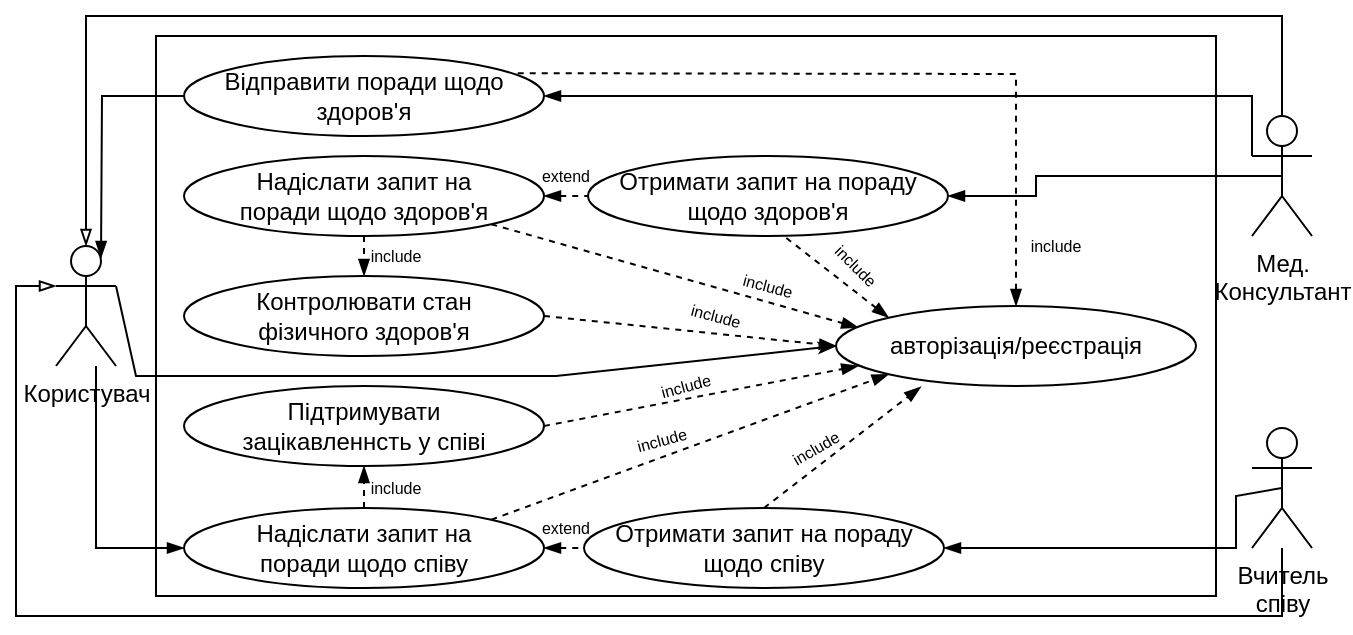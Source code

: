 <mxfile version="13.9.9" type="device"><diagram id="C5RBs43oDa-KdzZeNtuy" name="Page-1"><mxGraphModel dx="1024" dy="592" grid="1" gridSize="10" guides="1" tooltips="1" connect="1" arrows="1" fold="1" page="1" pageScale="1" pageWidth="827" pageHeight="1169" math="0" shadow="0"><root><mxCell id="WIyWlLk6GJQsqaUBKTNV-0"/><mxCell id="WIyWlLk6GJQsqaUBKTNV-1" parent="WIyWlLk6GJQsqaUBKTNV-0"/><mxCell id="383gzaSXwhzBvP8eZe2t-30" value="" style="rounded=0;whiteSpace=wrap;html=1;fillColor=none;fontSize=8;" parent="WIyWlLk6GJQsqaUBKTNV-1" vertex="1"><mxGeometry x="200" y="180" width="530" height="280" as="geometry"/></mxCell><mxCell id="zkfFHV4jXpPFQw0GAbJ--26" value="" style="endArrow=blockThin;shadow=0;strokeWidth=1;rounded=0;endFill=1;elbow=vertical;entryX=1;entryY=0.5;entryDx=0;entryDy=0;exitX=0;exitY=0.333;exitDx=0;exitDy=0;exitPerimeter=0;startArrow=none;startFill=0;" parent="WIyWlLk6GJQsqaUBKTNV-1" source="HAlKXmDzrB93N0-EfDcC-4" target="HAlKXmDzrB93N0-EfDcC-1" edge="1"><mxGeometry x="0.5" y="41" relative="1" as="geometry"><mxPoint x="160" y="310" as="sourcePoint"/><mxPoint x="160" y="380" as="targetPoint"/><mxPoint x="-40" y="32" as="offset"/><Array as="points"><mxPoint x="748" y="210"/></Array></mxGeometry></mxCell><mxCell id="HAlKXmDzrB93N0-EfDcC-0" value="Користувач" style="shape=umlActor;verticalLabelPosition=bottom;verticalAlign=top;html=1;" parent="WIyWlLk6GJQsqaUBKTNV-1" vertex="1"><mxGeometry x="150" y="285" width="30" height="60" as="geometry"/></mxCell><mxCell id="HAlKXmDzrB93N0-EfDcC-1" value="Відправити поради щодо здоров'я" style="ellipse;whiteSpace=wrap;html=1;" parent="WIyWlLk6GJQsqaUBKTNV-1" vertex="1"><mxGeometry x="214" y="190" width="180" height="40" as="geometry"/></mxCell><mxCell id="HAlKXmDzrB93N0-EfDcC-3" value="Надіслати запит на&lt;br&gt;поради щодо співу" style="ellipse;whiteSpace=wrap;html=1;" parent="WIyWlLk6GJQsqaUBKTNV-1" vertex="1"><mxGeometry x="214" y="416" width="180" height="40" as="geometry"/></mxCell><mxCell id="HAlKXmDzrB93N0-EfDcC-4" value="Мед.&lt;br&gt;Консультант" style="shape=umlActor;verticalLabelPosition=bottom;verticalAlign=top;html=1;" parent="WIyWlLk6GJQsqaUBKTNV-1" vertex="1"><mxGeometry x="748" y="220" width="30" height="60" as="geometry"/></mxCell><mxCell id="HAlKXmDzrB93N0-EfDcC-6" value="Вчитель&lt;br&gt;співу" style="shape=umlActor;verticalLabelPosition=bottom;verticalAlign=top;html=1;" parent="WIyWlLk6GJQsqaUBKTNV-1" vertex="1"><mxGeometry x="748" y="376" width="30" height="60" as="geometry"/></mxCell><mxCell id="383gzaSXwhzBvP8eZe2t-7" value="" style="endArrow=none;html=1;exitX=0.5;exitY=0;exitDx=0;exitDy=0;exitPerimeter=0;entryX=0.5;entryY=0;entryDx=0;entryDy=0;entryPerimeter=0;rounded=0;strokeWidth=1;jumpStyle=none;shadow=0;startArrow=blockThin;startFill=0;" parent="WIyWlLk6GJQsqaUBKTNV-1" source="HAlKXmDzrB93N0-EfDcC-0" target="HAlKXmDzrB93N0-EfDcC-4" edge="1"><mxGeometry width="50" height="50" relative="1" as="geometry"><mxPoint x="370" y="320" as="sourcePoint"/><mxPoint x="420" y="270" as="targetPoint"/><Array as="points"><mxPoint x="165" y="170"/><mxPoint x="763" y="170"/></Array></mxGeometry></mxCell><mxCell id="383gzaSXwhzBvP8eZe2t-8" value="" style="endArrow=none;html=1;exitX=0;exitY=0.333;exitDx=0;exitDy=0;exitPerimeter=0;rounded=0;strokeWidth=1;jumpStyle=none;shadow=0;startArrow=blockThin;startFill=0;" parent="WIyWlLk6GJQsqaUBKTNV-1" source="HAlKXmDzrB93N0-EfDcC-0" target="HAlKXmDzrB93N0-EfDcC-6" edge="1"><mxGeometry width="50" height="50" relative="1" as="geometry"><mxPoint x="134" y="660" as="sourcePoint"/><mxPoint x="665" y="470" as="targetPoint"/><Array as="points"><mxPoint x="130" y="305"/><mxPoint x="130" y="470"/><mxPoint x="637" y="470"/><mxPoint x="763" y="470"/></Array></mxGeometry></mxCell><mxCell id="383gzaSXwhzBvP8eZe2t-10" value="" style="endArrow=blockThin;html=1;shadow=0;strokeWidth=1;exitX=0;exitY=0.5;exitDx=0;exitDy=0;entryX=0.75;entryY=0.1;entryDx=0;entryDy=0;entryPerimeter=0;rounded=0;endFill=1;" parent="WIyWlLk6GJQsqaUBKTNV-1" source="HAlKXmDzrB93N0-EfDcC-1" target="HAlKXmDzrB93N0-EfDcC-0" edge="1"><mxGeometry width="50" height="50" relative="1" as="geometry"><mxPoint x="370" y="400" as="sourcePoint"/><mxPoint x="420" y="350" as="targetPoint"/><Array as="points"><mxPoint x="173" y="210"/></Array></mxGeometry></mxCell><mxCell id="383gzaSXwhzBvP8eZe2t-11" value="Підтримувати &lt;br&gt;зацікавленнсть у співі" style="ellipse;whiteSpace=wrap;html=1;" parent="WIyWlLk6GJQsqaUBKTNV-1" vertex="1"><mxGeometry x="214" y="355" width="180" height="40" as="geometry"/></mxCell><mxCell id="HAlKXmDzrB93N0-EfDcC-8" value="Отримати запит на пораду щодо співу" style="ellipse;whiteSpace=wrap;html=1;" parent="WIyWlLk6GJQsqaUBKTNV-1" vertex="1"><mxGeometry x="414" y="416" width="180" height="40" as="geometry"/></mxCell><mxCell id="383gzaSXwhzBvP8eZe2t-14" value="" style="endArrow=blockThin;shadow=0;strokeWidth=1;rounded=0;endFill=1;elbow=vertical;entryX=1;entryY=0.5;entryDx=0;entryDy=0;exitX=0.5;exitY=0.5;exitDx=0;exitDy=0;exitPerimeter=0;" parent="WIyWlLk6GJQsqaUBKTNV-1" source="HAlKXmDzrB93N0-EfDcC-6" target="HAlKXmDzrB93N0-EfDcC-8" edge="1"><mxGeometry x="0.5" y="41" relative="1" as="geometry"><mxPoint x="781" y="425" as="sourcePoint"/><mxPoint x="710" y="436" as="targetPoint"/><mxPoint x="-40" y="32" as="offset"/><Array as="points"><mxPoint x="740" y="410"/><mxPoint x="740" y="436"/></Array></mxGeometry></mxCell><mxCell id="383gzaSXwhzBvP8eZe2t-15" value="" style="endArrow=none;dashed=1;html=1;shadow=0;strokeWidth=1;entryX=0;entryY=0.5;entryDx=0;entryDy=0;endFill=0;startArrow=blockThin;startFill=1;exitX=1;exitY=0.5;exitDx=0;exitDy=0;" parent="WIyWlLk6GJQsqaUBKTNV-1" source="HAlKXmDzrB93N0-EfDcC-3" target="HAlKXmDzrB93N0-EfDcC-8" edge="1"><mxGeometry width="50" height="50" relative="1" as="geometry"><mxPoint x="400" y="495" as="sourcePoint"/><mxPoint x="450" y="440" as="targetPoint"/></mxGeometry></mxCell><mxCell id="383gzaSXwhzBvP8eZe2t-16" value="extend" style="text;html=1;strokeColor=none;fillColor=none;align=center;verticalAlign=middle;whiteSpace=wrap;rounded=0;fontSize=8;" parent="WIyWlLk6GJQsqaUBKTNV-1" vertex="1"><mxGeometry x="385" y="416" width="40" height="20" as="geometry"/></mxCell><mxCell id="383gzaSXwhzBvP8eZe2t-17" value="" style="endArrow=blockThin;html=1;shadow=0;strokeWidth=1;fontSize=8;entryX=0;entryY=0.5;entryDx=0;entryDy=0;rounded=0;endFill=1;" parent="WIyWlLk6GJQsqaUBKTNV-1" target="HAlKXmDzrB93N0-EfDcC-3" edge="1"><mxGeometry width="50" height="50" relative="1" as="geometry"><mxPoint x="170" y="345" as="sourcePoint"/><mxPoint x="420" y="340" as="targetPoint"/><Array as="points"><mxPoint x="170" y="436"/></Array></mxGeometry></mxCell><mxCell id="383gzaSXwhzBvP8eZe2t-18" value="" style="endArrow=blockThin;dashed=1;html=1;shadow=0;strokeColor=#000000;strokeWidth=1;fontSize=8;exitX=0.5;exitY=0;exitDx=0;exitDy=0;entryX=0.5;entryY=1;entryDx=0;entryDy=0;startArrow=none;startFill=0;endFill=1;" parent="WIyWlLk6GJQsqaUBKTNV-1" source="HAlKXmDzrB93N0-EfDcC-3" target="383gzaSXwhzBvP8eZe2t-11" edge="1"><mxGeometry width="50" height="50" relative="1" as="geometry"><mxPoint x="370" y="390" as="sourcePoint"/><mxPoint x="420" y="340" as="targetPoint"/></mxGeometry></mxCell><mxCell id="383gzaSXwhzBvP8eZe2t-19" value="include" style="text;html=1;strokeColor=none;fillColor=none;align=center;verticalAlign=middle;whiteSpace=wrap;rounded=0;fontSize=8;rotation=0;" parent="WIyWlLk6GJQsqaUBKTNV-1" vertex="1"><mxGeometry x="300" y="396" width="40" height="20" as="geometry"/></mxCell><mxCell id="383gzaSXwhzBvP8eZe2t-21" value="Отримати запит на пораду щодо здоров'я" style="ellipse;whiteSpace=wrap;html=1;" parent="WIyWlLk6GJQsqaUBKTNV-1" vertex="1"><mxGeometry x="416" y="240" width="180" height="40" as="geometry"/></mxCell><mxCell id="383gzaSXwhzBvP8eZe2t-22" value="" style="endArrow=blockThin;html=1;shadow=0;strokeColor=#000000;strokeWidth=1;fontSize=8;exitX=0.5;exitY=0.5;exitDx=0;exitDy=0;exitPerimeter=0;entryX=1;entryY=0.5;entryDx=0;entryDy=0;endFill=1;rounded=0;" parent="WIyWlLk6GJQsqaUBKTNV-1" source="HAlKXmDzrB93N0-EfDcC-4" target="383gzaSXwhzBvP8eZe2t-21" edge="1"><mxGeometry width="50" height="50" relative="1" as="geometry"><mxPoint x="498" y="360" as="sourcePoint"/><mxPoint x="724" y="250" as="targetPoint"/><Array as="points"><mxPoint x="640" y="250"/><mxPoint x="640" y="260"/></Array></mxGeometry></mxCell><mxCell id="383gzaSXwhzBvP8eZe2t-23" value="Надіслати запит на&lt;br&gt;поради щодо здоров'я" style="ellipse;whiteSpace=wrap;html=1;" parent="WIyWlLk6GJQsqaUBKTNV-1" vertex="1"><mxGeometry x="214" y="240" width="180" height="40" as="geometry"/></mxCell><mxCell id="383gzaSXwhzBvP8eZe2t-24" value="Контролювати стан&lt;br&gt;фізичного здоров'я" style="ellipse;whiteSpace=wrap;html=1;" parent="WIyWlLk6GJQsqaUBKTNV-1" vertex="1"><mxGeometry x="214" y="300" width="180" height="40" as="geometry"/></mxCell><mxCell id="383gzaSXwhzBvP8eZe2t-26" value="extend" style="text;html=1;strokeColor=none;fillColor=none;align=center;verticalAlign=middle;whiteSpace=wrap;rounded=0;fontSize=8;" parent="WIyWlLk6GJQsqaUBKTNV-1" vertex="1"><mxGeometry x="385" y="240" width="40" height="20" as="geometry"/></mxCell><mxCell id="383gzaSXwhzBvP8eZe2t-27" value="" style="endArrow=none;dashed=1;html=1;shadow=0;strokeWidth=1;entryX=0;entryY=0.5;entryDx=0;entryDy=0;endFill=0;startArrow=blockThin;startFill=1;exitX=1;exitY=0.5;exitDx=0;exitDy=0;" parent="WIyWlLk6GJQsqaUBKTNV-1" source="383gzaSXwhzBvP8eZe2t-23" target="383gzaSXwhzBvP8eZe2t-21" edge="1"><mxGeometry width="50" height="50" relative="1" as="geometry"><mxPoint x="392" y="209" as="sourcePoint"/><mxPoint x="414" y="209.31" as="targetPoint"/></mxGeometry></mxCell><mxCell id="383gzaSXwhzBvP8eZe2t-28" value="include" style="text;html=1;strokeColor=none;fillColor=none;align=center;verticalAlign=middle;whiteSpace=wrap;rounded=0;fontSize=8;rotation=0;" parent="WIyWlLk6GJQsqaUBKTNV-1" vertex="1"><mxGeometry x="300" y="280" width="40" height="20" as="geometry"/></mxCell><mxCell id="383gzaSXwhzBvP8eZe2t-29" value="" style="endArrow=blockThin;dashed=1;html=1;shadow=0;strokeColor=#000000;strokeWidth=1;fontSize=8;rounded=0;endFill=1;entryX=0.5;entryY=0;entryDx=0;entryDy=0;exitX=0.5;exitY=1;exitDx=0;exitDy=0;" parent="WIyWlLk6GJQsqaUBKTNV-1" source="383gzaSXwhzBvP8eZe2t-23" target="383gzaSXwhzBvP8eZe2t-24" edge="1"><mxGeometry width="50" height="50" relative="1" as="geometry"><mxPoint x="370" y="350" as="sourcePoint"/><mxPoint x="420" y="300" as="targetPoint"/></mxGeometry></mxCell><mxCell id="FiHE433wJ5D-wxK2bPif-0" value="авторізація/реєстрація" style="ellipse;whiteSpace=wrap;html=1;" parent="WIyWlLk6GJQsqaUBKTNV-1" vertex="1"><mxGeometry x="540" y="315" width="180" height="40" as="geometry"/></mxCell><mxCell id="FiHE433wJ5D-wxK2bPif-2" value="" style="endArrow=blockThin;dashed=1;html=1;entryX=0;entryY=0.5;entryDx=0;entryDy=0;exitX=1;exitY=0.5;exitDx=0;exitDy=0;startArrow=none;startFill=0;endFill=1;" parent="WIyWlLk6GJQsqaUBKTNV-1" source="383gzaSXwhzBvP8eZe2t-24" target="FiHE433wJ5D-wxK2bPif-0" edge="1"><mxGeometry width="50" height="50" relative="1" as="geometry"><mxPoint x="390" y="340" as="sourcePoint"/><mxPoint x="440" y="290" as="targetPoint"/></mxGeometry></mxCell><mxCell id="FiHE433wJ5D-wxK2bPif-3" value="" style="endArrow=blockThin;dashed=1;html=1;entryX=0.062;entryY=0.27;entryDx=0;entryDy=0;exitX=1;exitY=1;exitDx=0;exitDy=0;startArrow=none;startFill=0;endFill=1;entryPerimeter=0;" parent="WIyWlLk6GJQsqaUBKTNV-1" source="383gzaSXwhzBvP8eZe2t-23" target="FiHE433wJ5D-wxK2bPif-0" edge="1"><mxGeometry width="50" height="50" relative="1" as="geometry"><mxPoint x="404" y="330" as="sourcePoint"/><mxPoint x="550" y="345" as="targetPoint"/></mxGeometry></mxCell><mxCell id="FiHE433wJ5D-wxK2bPif-4" value="" style="endArrow=blockThin;dashed=1;html=1;entryX=0;entryY=0;entryDx=0;entryDy=0;exitX=0.551;exitY=1.025;exitDx=0;exitDy=0;startArrow=none;startFill=0;endFill=1;exitPerimeter=0;" parent="WIyWlLk6GJQsqaUBKTNV-1" source="383gzaSXwhzBvP8eZe2t-21" target="FiHE433wJ5D-wxK2bPif-0" edge="1"><mxGeometry width="50" height="50" relative="1" as="geometry"><mxPoint x="377.64" y="284.142" as="sourcePoint"/><mxPoint x="561.16" y="335.8" as="targetPoint"/></mxGeometry></mxCell><mxCell id="FiHE433wJ5D-wxK2bPif-5" value="" style="endArrow=blockThin;dashed=1;html=1;entryX=0.062;entryY=0.75;entryDx=0;entryDy=0;exitX=1;exitY=0.5;exitDx=0;exitDy=0;startArrow=none;startFill=0;endFill=1;entryPerimeter=0;" parent="WIyWlLk6GJQsqaUBKTNV-1" source="383gzaSXwhzBvP8eZe2t-11" target="FiHE433wJ5D-wxK2bPif-0" edge="1"><mxGeometry width="50" height="50" relative="1" as="geometry"><mxPoint x="525.18" y="291" as="sourcePoint"/><mxPoint x="576.36" y="330.858" as="targetPoint"/></mxGeometry></mxCell><mxCell id="FiHE433wJ5D-wxK2bPif-6" value="" style="endArrow=blockThin;dashed=1;html=1;entryX=0;entryY=1;entryDx=0;entryDy=0;exitX=1;exitY=0;exitDx=0;exitDy=0;startArrow=none;startFill=0;endFill=1;" parent="WIyWlLk6GJQsqaUBKTNV-1" source="HAlKXmDzrB93N0-EfDcC-3" target="FiHE433wJ5D-wxK2bPif-0" edge="1"><mxGeometry width="50" height="50" relative="1" as="geometry"><mxPoint x="404" y="385" as="sourcePoint"/><mxPoint x="561.16" y="355" as="targetPoint"/></mxGeometry></mxCell><mxCell id="FiHE433wJ5D-wxK2bPif-7" value="" style="endArrow=blockThin;dashed=1;html=1;entryX=0.236;entryY=1.01;entryDx=0;entryDy=0;exitX=0.5;exitY=0;exitDx=0;exitDy=0;startArrow=none;startFill=0;endFill=1;entryPerimeter=0;" parent="WIyWlLk6GJQsqaUBKTNV-1" source="HAlKXmDzrB93N0-EfDcC-8" target="FiHE433wJ5D-wxK2bPif-0" edge="1"><mxGeometry width="50" height="50" relative="1" as="geometry"><mxPoint x="377.64" y="431.858" as="sourcePoint"/><mxPoint x="576.36" y="359.142" as="targetPoint"/></mxGeometry></mxCell><mxCell id="FiHE433wJ5D-wxK2bPif-8" value="" style="endArrow=blockThin;dashed=1;html=1;entryX=0.5;entryY=0;entryDx=0;entryDy=0;exitX=0.927;exitY=0.215;exitDx=0;exitDy=0;startArrow=none;startFill=0;endFill=1;exitPerimeter=0;rounded=0;" parent="WIyWlLk6GJQsqaUBKTNV-1" source="HAlKXmDzrB93N0-EfDcC-1" target="FiHE433wJ5D-wxK2bPif-0" edge="1"><mxGeometry width="50" height="50" relative="1" as="geometry"><mxPoint x="514" y="426" as="sourcePoint"/><mxPoint x="592.48" y="365.4" as="targetPoint"/><Array as="points"><mxPoint x="630" y="199"/></Array></mxGeometry></mxCell><mxCell id="FiHE433wJ5D-wxK2bPif-9" value="include" style="text;html=1;strokeColor=none;fillColor=none;align=center;verticalAlign=middle;whiteSpace=wrap;rounded=0;fontSize=8;rotation=-15;" parent="WIyWlLk6GJQsqaUBKTNV-1" vertex="1"><mxGeometry x="433" y="372" width="40" height="20" as="geometry"/></mxCell><mxCell id="FiHE433wJ5D-wxK2bPif-11" value="include" style="text;html=1;strokeColor=none;fillColor=none;align=center;verticalAlign=middle;whiteSpace=wrap;rounded=0;fontSize=8;rotation=-30;" parent="WIyWlLk6GJQsqaUBKTNV-1" vertex="1"><mxGeometry x="510" y="376" width="40" height="20" as="geometry"/></mxCell><mxCell id="FiHE433wJ5D-wxK2bPif-12" value="include" style="text;html=1;strokeColor=none;fillColor=none;align=center;verticalAlign=middle;whiteSpace=wrap;rounded=0;fontSize=8;rotation=-15;" parent="WIyWlLk6GJQsqaUBKTNV-1" vertex="1"><mxGeometry x="445" y="345" width="40" height="20" as="geometry"/></mxCell><mxCell id="FiHE433wJ5D-wxK2bPif-13" value="include" style="text;html=1;strokeColor=none;fillColor=none;align=center;verticalAlign=middle;whiteSpace=wrap;rounded=0;fontSize=8;rotation=15;" parent="WIyWlLk6GJQsqaUBKTNV-1" vertex="1"><mxGeometry x="460" y="310" width="40" height="20" as="geometry"/></mxCell><mxCell id="FiHE433wJ5D-wxK2bPif-14" value="include" style="text;html=1;strokeColor=none;fillColor=none;align=center;verticalAlign=middle;whiteSpace=wrap;rounded=0;fontSize=8;rotation=15;" parent="WIyWlLk6GJQsqaUBKTNV-1" vertex="1"><mxGeometry x="486" y="295" width="40" height="20" as="geometry"/></mxCell><mxCell id="FiHE433wJ5D-wxK2bPif-15" value="include" style="text;html=1;strokeColor=none;fillColor=none;align=center;verticalAlign=middle;whiteSpace=wrap;rounded=0;fontSize=8;rotation=45;" parent="WIyWlLk6GJQsqaUBKTNV-1" vertex="1"><mxGeometry x="530" y="285" width="40" height="20" as="geometry"/></mxCell><mxCell id="FiHE433wJ5D-wxK2bPif-17" value="include" style="text;html=1;strokeColor=none;fillColor=none;align=center;verticalAlign=middle;whiteSpace=wrap;rounded=0;fontSize=8;rotation=0;" parent="WIyWlLk6GJQsqaUBKTNV-1" vertex="1"><mxGeometry x="630" y="275" width="40" height="20" as="geometry"/></mxCell><mxCell id="_sDCCWD2TFywbifMWaRA-0" value="" style="endArrow=none;html=1;startArrow=classicThin;startFill=1;exitX=0;exitY=0.5;exitDx=0;exitDy=0;entryX=1;entryY=0.333;entryDx=0;entryDy=0;entryPerimeter=0;rounded=0;" edge="1" parent="WIyWlLk6GJQsqaUBKTNV-1" source="FiHE433wJ5D-wxK2bPif-0" target="HAlKXmDzrB93N0-EfDcC-0"><mxGeometry width="50" height="50" relative="1" as="geometry"><mxPoint x="390" y="330" as="sourcePoint"/><mxPoint x="440" y="280" as="targetPoint"/><Array as="points"><mxPoint x="400" y="350"/><mxPoint x="190" y="350"/></Array></mxGeometry></mxCell></root></mxGraphModel></diagram></mxfile>